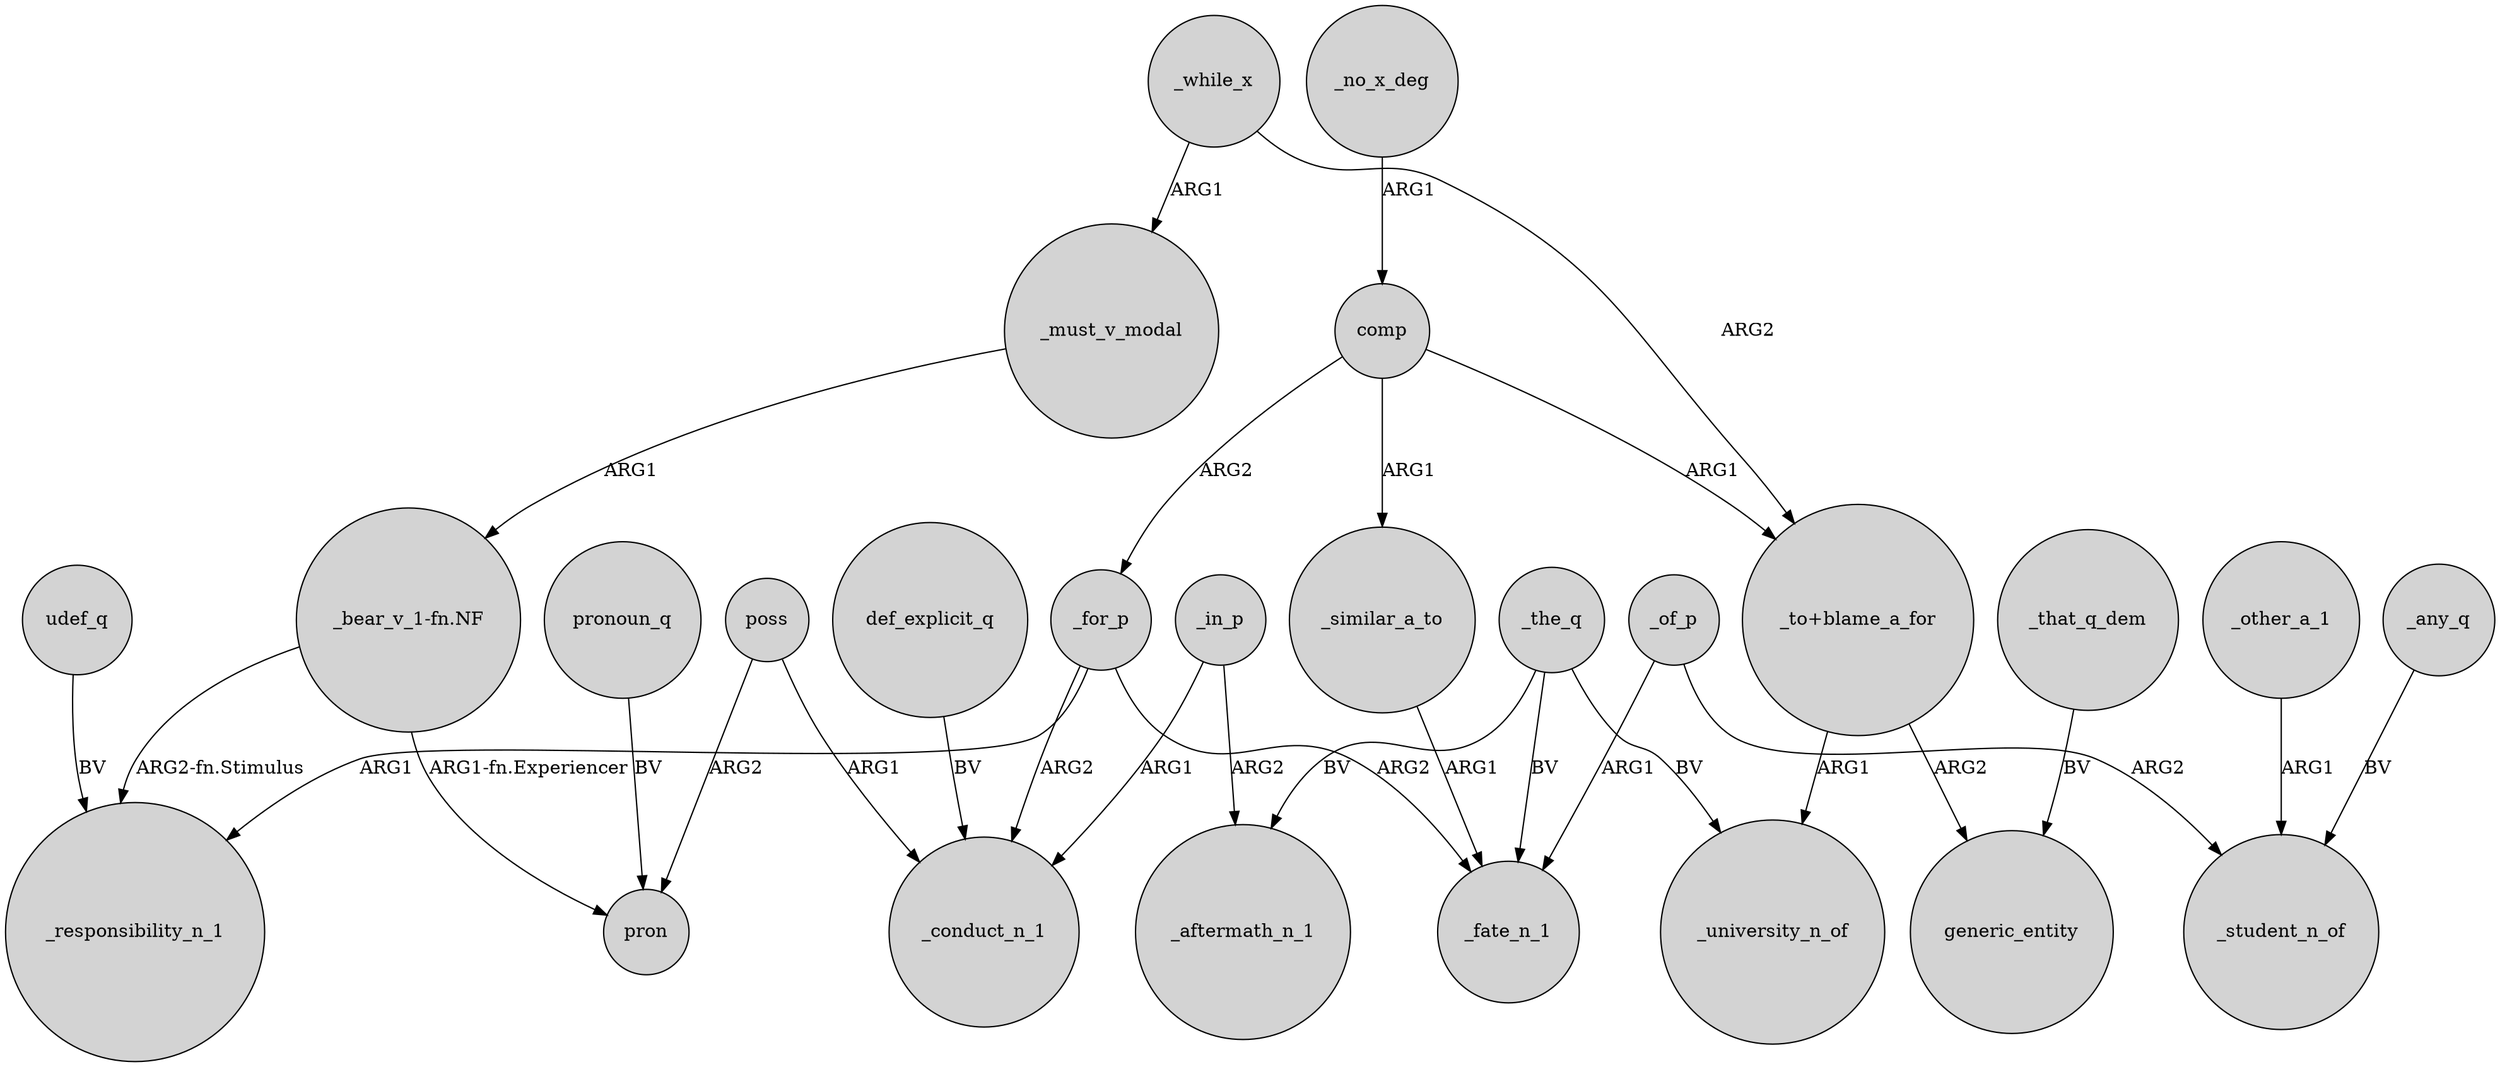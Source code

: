 digraph {
	node [shape=circle style=filled]
	udef_q -> _responsibility_n_1 [label=BV]
	comp -> _similar_a_to [label=ARG1]
	_while_x -> "_to+blame_a_for" [label=ARG2]
	_must_v_modal -> "_bear_v_1-fn.NF" [label=ARG1]
	poss -> pron [label=ARG2]
	_the_q -> _university_n_of [label=BV]
	_in_p -> _conduct_n_1 [label=ARG1]
	_that_q_dem -> generic_entity [label=BV]
	_for_p -> _fate_n_1 [label=ARG2]
	"_to+blame_a_for" -> _university_n_of [label=ARG1]
	_of_p -> _fate_n_1 [label=ARG1]
	"_bear_v_1-fn.NF" -> pron [label="ARG1-fn.Experiencer"]
	_no_x_deg -> comp [label=ARG1]
	poss -> _conduct_n_1 [label=ARG1]
	_in_p -> _aftermath_n_1 [label=ARG2]
	_the_q -> _fate_n_1 [label=BV]
	"_to+blame_a_for" -> generic_entity [label=ARG2]
	pronoun_q -> pron [label=BV]
	_any_q -> _student_n_of [label=BV]
	_the_q -> _aftermath_n_1 [label=BV]
	def_explicit_q -> _conduct_n_1 [label=BV]
	_similar_a_to -> _fate_n_1 [label=ARG1]
	_for_p -> _conduct_n_1 [label=ARG2]
	comp -> "_to+blame_a_for" [label=ARG1]
	_other_a_1 -> _student_n_of [label=ARG1]
	_of_p -> _student_n_of [label=ARG2]
	"_bear_v_1-fn.NF" -> _responsibility_n_1 [label="ARG2-fn.Stimulus"]
	_for_p -> _responsibility_n_1 [label=ARG1]
	comp -> _for_p [label=ARG2]
	_while_x -> _must_v_modal [label=ARG1]
}
